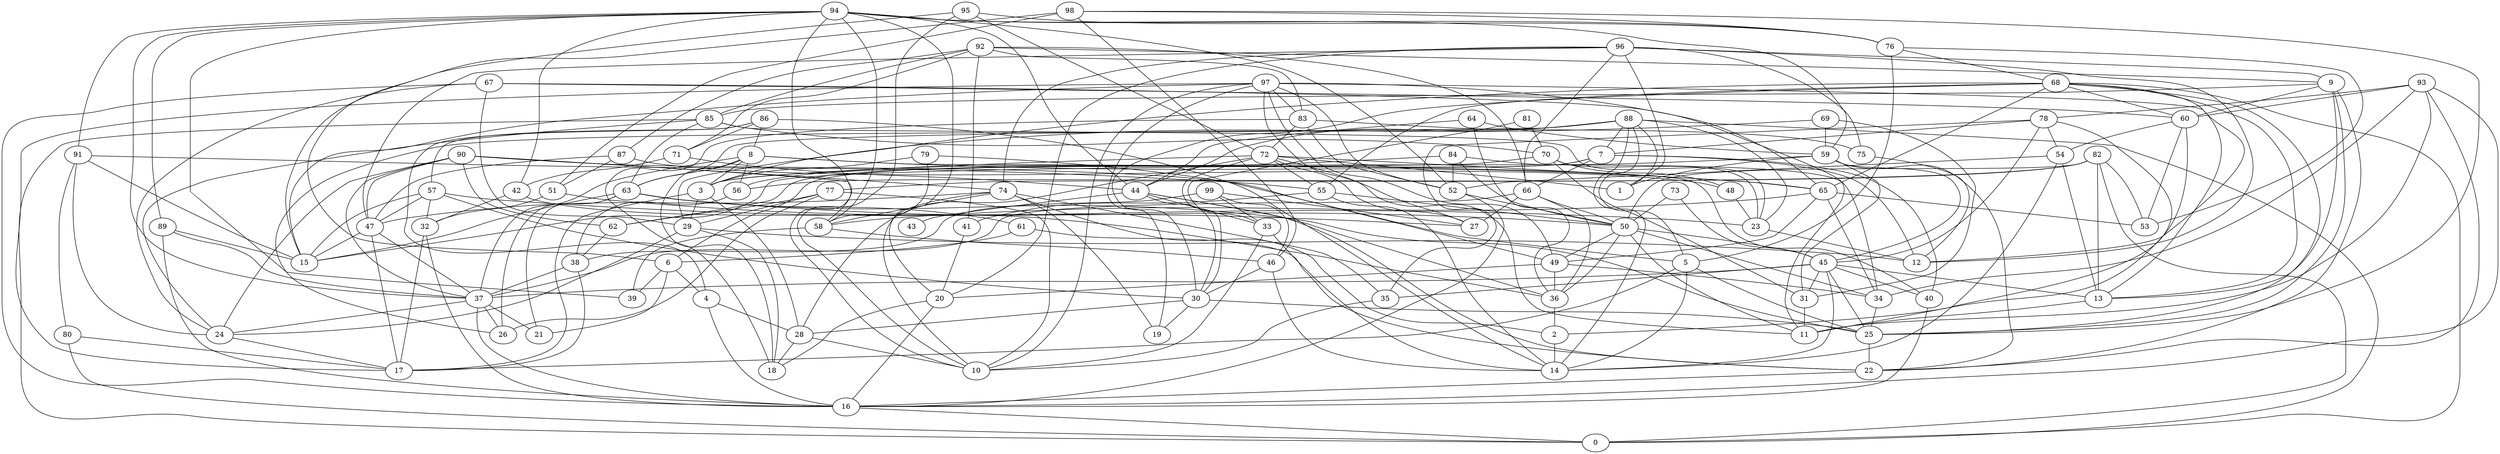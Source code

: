 digraph GG_graph {

subgraph G_graph {
edge [color = black]
"98" -> "46" [dir = none]
"98" -> "15" [dir = none]
"4" -> "28" [dir = none]
"5" -> "17" [dir = none]
"78" -> "35" [dir = none]
"91" -> "24" [dir = none]
"87" -> "51" [dir = none]
"87" -> "47" [dir = none]
"48" -> "23" [dir = none]
"41" -> "20" [dir = none]
"54" -> "52" [dir = none]
"82" -> "13" [dir = none]
"79" -> "49" [dir = none]
"80" -> "17" [dir = none]
"72" -> "28" [dir = none]
"72" -> "30" [dir = none]
"72" -> "1" [dir = none]
"72" -> "11" [dir = none]
"65" -> "53" [dir = none]
"7" -> "6" [dir = none]
"92" -> "71" [dir = none]
"83" -> "18" [dir = none]
"85" -> "23" [dir = none]
"85" -> "24" [dir = none]
"22" -> "16" [dir = none]
"70" -> "15" [dir = none]
"66" -> "37" [dir = none]
"95" -> "76" [dir = none]
"69" -> "31" [dir = none]
"81" -> "70" [dir = none]
"8" -> "56" [dir = none]
"8" -> "40" [dir = none]
"8" -> "37" [dir = none]
"99" -> "27" [dir = none]
"74" -> "19" [dir = none]
"32" -> "16" [dir = none]
"57" -> "47" [dir = none]
"45" -> "31" [dir = none]
"45" -> "35" [dir = none]
"45" -> "14" [dir = none]
"45" -> "13" [dir = none]
"45" -> "37" [dir = none]
"93" -> "11" [dir = none]
"93" -> "60" [dir = none]
"93" -> "16" [dir = none]
"9" -> "25" [dir = none]
"9" -> "22" [dir = none]
"37" -> "24" [dir = none]
"37" -> "21" [dir = none]
"37" -> "26" [dir = none]
"37" -> "16" [dir = none]
"97" -> "83" [dir = none]
"97" -> "19" [dir = none]
"97" -> "27" [dir = none]
"97" -> "15" [dir = none]
"97" -> "10" [dir = none]
"3" -> "17" [dir = none]
"94" -> "39" [dir = none]
"94" -> "10" [dir = none]
"94" -> "58" [dir = none]
"94" -> "76" [dir = none]
"94" -> "42" [dir = none]
"44" -> "43" [dir = none]
"44" -> "22" [dir = none]
"42" -> "32" [dir = none]
"77" -> "29" [dir = none]
"77" -> "10" [dir = none]
"90" -> "62" [dir = none]
"90" -> "37" [dir = none]
"63" -> "50" [dir = none]
"63" -> "26" [dir = none]
"47" -> "17" [dir = none]
"47" -> "37" [dir = none]
"96" -> "75" [dir = none]
"96" -> "20" [dir = none]
"96" -> "12" [dir = none]
"96" -> "66" [dir = none]
"89" -> "16" [dir = none]
"60" -> "53" [dir = none]
"73" -> "45" [dir = none]
"86" -> "57" [dir = none]
"64" -> "59" [dir = none]
"64" -> "44" [dir = none]
"2" -> "14" [dir = none]
"50" -> "34" [dir = none]
"50" -> "49" [dir = none]
"50" -> "36" [dir = none]
"67" -> "16" [dir = none]
"68" -> "0" [dir = none]
"68" -> "55" [dir = none]
"68" -> "13" [dir = none]
"84" -> "52" [dir = none]
"84" -> "50" [dir = none]
"38" -> "17" [dir = none]
"61" -> "22" [dir = none]
"6" -> "39" [dir = none]
"33" -> "14" [dir = none]
"88" -> "63" [dir = none]
"71" -> "42" [dir = none]
"67" -> "60" [dir = none]
"8" -> "65" [dir = none]
"71" -> "44" [dir = none]
"72" -> "27" [dir = none]
"79" -> "58" [dir = none]
"98" -> "76" [dir = none]
"28" -> "18" [dir = none]
"49" -> "20" [dir = none]
"59" -> "22" [dir = none]
"31" -> "11" [dir = none]
"29" -> "18" [dir = none]
"68" -> "25" [dir = none]
"57" -> "32" [dir = none]
"34" -> "25" [dir = none]
"60" -> "54" [dir = none]
"76" -> "53" [dir = none]
"6" -> "4" [dir = none]
"69" -> "59" [dir = none]
"59" -> "3" [dir = none]
"46" -> "14" [dir = none]
"74" -> "35" [dir = none]
"94" -> "52" [dir = none]
"86" -> "4" [dir = none]
"49" -> "34" [dir = none]
"44" -> "36" [dir = none]
"67" -> "29" [dir = none]
"89" -> "37" [dir = none]
"65" -> "34" [dir = none]
"30" -> "19" [dir = none]
"66" -> "50" [dir = none]
"45" -> "25" [dir = none]
"68" -> "30" [dir = none]
"55" -> "50" [dir = none]
"82" -> "53" [dir = none]
"90" -> "58" [dir = none]
"74" -> "10" [dir = none]
"68" -> "3" [dir = none]
"5" -> "14" [dir = none]
"94" -> "91" [dir = none]
"94" -> "37" [dir = none]
"63" -> "21" [dir = none]
"63" -> "61" [dir = none]
"86" -> "71" [dir = none]
"99" -> "46" [dir = none]
"58" -> "46" [dir = none]
"92" -> "87" [dir = none]
"82" -> "0" [dir = none]
"93" -> "22" [dir = none]
"55" -> "14" [dir = none]
"69" -> "29" [dir = none]
"32" -> "17" [dir = none]
"88" -> "14" [dir = none]
"36" -> "2" [dir = none]
"96" -> "1" [dir = none]
"92" -> "9" [dir = none]
"60" -> "2" [dir = none]
"50" -> "11" [dir = none]
"94" -> "44" [dir = none]
"9" -> "85" [dir = none]
"7" -> "40" [dir = none]
"99" -> "33" [dir = none]
"35" -> "10" [dir = none]
"88" -> "0" [dir = none]
"95" -> "10" [dir = none]
"65" -> "58" [dir = none]
"30" -> "28" [dir = none]
"88" -> "1" [dir = none]
"20" -> "16" [dir = none]
"72" -> "3" [dir = none]
"97" -> "65" [dir = none]
"44" -> "30" [dir = none]
"46" -> "30" [dir = none]
"20" -> "18" [dir = none]
"91" -> "55" [dir = none]
"3" -> "29" [dir = none]
"66" -> "36" [dir = none]
"92" -> "66" [dir = none]
"72" -> "55" [dir = none]
"63" -> "15" [dir = none]
"70" -> "31" [dir = none]
"75" -> "12" [dir = none]
"3" -> "28" [dir = none]
"80" -> "0" [dir = none]
"8" -> "63" [dir = none]
"86" -> "14" [dir = none]
"99" -> "38" [dir = none]
"78" -> "54" [dir = none]
"74" -> "47" [dir = none]
"49" -> "36" [dir = none]
"82" -> "77" [dir = none]
"88" -> "7" [dir = none]
"78" -> "7" [dir = none]
"78" -> "45" [dir = none]
"7" -> "66" [dir = none]
"97" -> "49" [dir = none]
"29" -> "12" [dir = none]
"9" -> "13" [dir = none]
"98" -> "25" [dir = none]
"90" -> "47" [dir = none]
"94" -> "20" [dir = none]
"61" -> "6" [dir = none]
"9" -> "60" [dir = none]
"97" -> "13" [dir = none]
"25" -> "22" [dir = none]
"4" -> "16" [dir = none]
"28" -> "10" [dir = none]
"79" -> "3" [dir = none]
"68" -> "65" [dir = none]
"54" -> "13" [dir = none]
"7" -> "12" [dir = none]
"90" -> "5" [dir = none]
"67" -> "11" [dir = none]
"83" -> "52" [dir = none]
"65" -> "49" [dir = none]
"13" -> "11" [dir = none]
"66" -> "27" [dir = none]
"92" -> "83" [dir = none]
"92" -> "85" [dir = none]
"81" -> "33" [dir = none]
"85" -> "70" [dir = none]
"59" -> "45" [dir = none]
"8" -> "3" [dir = none]
"89" -> "15" [dir = none]
"51" -> "27" [dir = none]
"92" -> "41" [dir = none]
"62" -> "38" [dir = none]
"57" -> "30" [dir = none]
"70" -> "48" [dir = none]
"59" -> "31" [dir = none]
"7" -> "62" [dir = none]
"86" -> "8" [dir = none]
"83" -> "72" [dir = none]
"91" -> "15" [dir = none]
"88" -> "26" [dir = none]
"74" -> "2" [dir = none]
"96" -> "9" [dir = none]
"57" -> "15" [dir = none]
"90" -> "74" [dir = none]
"77" -> "26" [dir = none]
"77" -> "62" [dir = none]
"72" -> "65" [dir = none]
"87" -> "48" [dir = none]
"42" -> "36" [dir = none]
"45" -> "40" [dir = none]
"84" -> "56" [dir = none]
"24" -> "17" [dir = none]
"85" -> "0" [dir = none]
"56" -> "38" [dir = none]
"74" -> "58" [dir = none]
"91" -> "80" [dir = none]
"8" -> "18" [dir = none]
"57" -> "23" [dir = none]
"96" -> "47" [dir = none]
"98" -> "51" [dir = none]
"88" -> "44" [dir = none]
"97" -> "52" [dir = none]
"55" -> "41" [dir = none]
"83" -> "75" [dir = none]
"30" -> "25" [dir = none]
"82" -> "56" [dir = none]
"90" -> "24" [dir = none]
"68" -> "12" [dir = none]
"64" -> "36" [dir = none]
"93" -> "34" [dir = none]
"33" -> "10" [dir = none]
"67" -> "24" [dir = none]
"73" -> "50" [dir = none]
"63" -> "25" [dir = none]
"93" -> "78" [dir = none]
"23" -> "12" [dir = none]
"88" -> "23" [dir = none]
"82" -> "50" [dir = none]
"59" -> "1" [dir = none]
"96" -> "74" [dir = none]
"68" -> "60" [dir = none]
"52" -> "16" [dir = none]
"94" -> "89" [dir = none]
"29" -> "24" [dir = none]
"6" -> "21" [dir = none]
"5" -> "25" [dir = none]
"44" -> "33" [dir = none]
"95" -> "72" [dir = none]
"51" -> "32" [dir = none]
"95" -> "6" [dir = none]
"88" -> "5" [dir = none]
"84" -> "34" [dir = none]
"58" -> "39" [dir = none]
"76" -> "68" [dir = none]
"16" -> "0" [dir = none]
"40" -> "16" [dir = none]
"70" -> "23" [dir = none]
"76" -> "5" [dir = none]
"85" -> "63" [dir = none]
"54" -> "14" [dir = none]
"97" -> "17" [dir = none]
"78" -> "11" [dir = none]
"94" -> "59" [dir = none]
"50" -> "45" [dir = none]
"52" -> "50" [dir = none]
"38" -> "37" [dir = none]
"47" -> "15" [dir = none]
}

}
